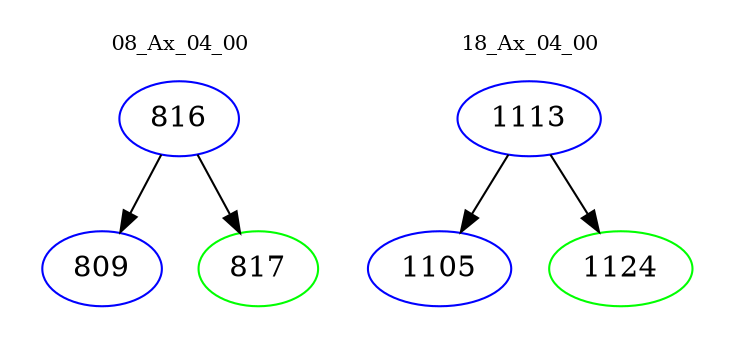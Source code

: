 digraph{
subgraph cluster_0 {
color = white
label = "08_Ax_04_00";
fontsize=10;
T0_816 [label="816", color="blue"]
T0_816 -> T0_809 [color="black"]
T0_809 [label="809", color="blue"]
T0_816 -> T0_817 [color="black"]
T0_817 [label="817", color="green"]
}
subgraph cluster_1 {
color = white
label = "18_Ax_04_00";
fontsize=10;
T1_1113 [label="1113", color="blue"]
T1_1113 -> T1_1105 [color="black"]
T1_1105 [label="1105", color="blue"]
T1_1113 -> T1_1124 [color="black"]
T1_1124 [label="1124", color="green"]
}
}
